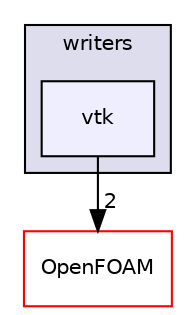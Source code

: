 digraph "src/sampling/sampledSurface/writers/vtk" {
  bgcolor=transparent;
  compound=true
  node [ fontsize="10", fontname="Helvetica"];
  edge [ labelfontsize="10", labelfontname="Helvetica"];
  subgraph clusterdir_e8fc266228915d4455fb775a69f2b72e {
    graph [ bgcolor="#ddddee", pencolor="black", label="writers" fontname="Helvetica", fontsize="10", URL="dir_e8fc266228915d4455fb775a69f2b72e.html"]
  dir_66b7f23c7a1f1d04928ca54959d0b155 [shape=box, label="vtk", style="filled", fillcolor="#eeeeff", pencolor="black", URL="dir_66b7f23c7a1f1d04928ca54959d0b155.html"];
  }
  dir_c5473ff19b20e6ec4dfe5c310b3778a8 [shape=box label="OpenFOAM" color="red" URL="dir_c5473ff19b20e6ec4dfe5c310b3778a8.html"];
  dir_66b7f23c7a1f1d04928ca54959d0b155->dir_c5473ff19b20e6ec4dfe5c310b3778a8 [headlabel="2", labeldistance=1.5 headhref="dir_002727_001896.html"];
}
